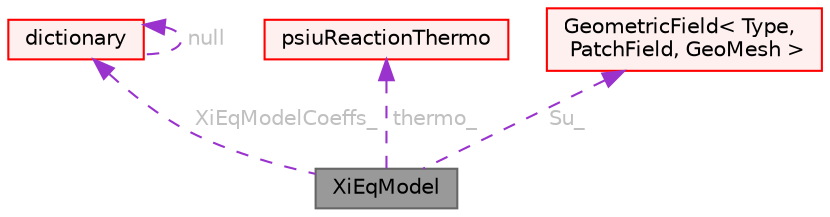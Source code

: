digraph "XiEqModel"
{
 // LATEX_PDF_SIZE
  bgcolor="transparent";
  edge [fontname=Helvetica,fontsize=10,labelfontname=Helvetica,labelfontsize=10];
  node [fontname=Helvetica,fontsize=10,shape=box,height=0.2,width=0.4];
  Node1 [id="Node000001",label="XiEqModel",height=0.2,width=0.4,color="gray40", fillcolor="grey60", style="filled", fontcolor="black",tooltip="Base-class for all XiEq models used by the b-XiEq combustion model. The available models are : basicX..."];
  Node2 -> Node1 [id="edge1_Node000001_Node000002",dir="back",color="darkorchid3",style="dashed",tooltip=" ",label=" XiEqModelCoeffs_",fontcolor="grey" ];
  Node2 [id="Node000002",label="dictionary",height=0.2,width=0.4,color="red", fillcolor="#FFF0F0", style="filled",URL="$classFoam_1_1dictionary.html",tooltip="A list of keyword definitions, which are a keyword followed by a number of values (eg,..."];
  Node2 -> Node2 [id="edge2_Node000002_Node000002",dir="back",color="darkorchid3",style="dashed",tooltip=" ",label=" null",fontcolor="grey" ];
  Node8 -> Node1 [id="edge3_Node000001_Node000008",dir="back",color="darkorchid3",style="dashed",tooltip=" ",label=" thermo_",fontcolor="grey" ];
  Node8 [id="Node000008",label="psiuReactionThermo",height=0.2,width=0.4,color="red", fillcolor="#FFF0F0", style="filled",URL="$classFoam_1_1psiuReactionThermo.html",tooltip="Foam::psiuReactionThermo."];
  Node23 -> Node1 [id="edge4_Node000001_Node000023",dir="back",color="darkorchid3",style="dashed",tooltip=" ",label=" Su_",fontcolor="grey" ];
  Node23 [id="Node000023",label="GeometricField\< Type,\l PatchField, GeoMesh \>",height=0.2,width=0.4,color="red", fillcolor="#FFF0F0", style="filled",URL="$classFoam_1_1GeometricField.html",tooltip="Generic GeometricField class."];
}
